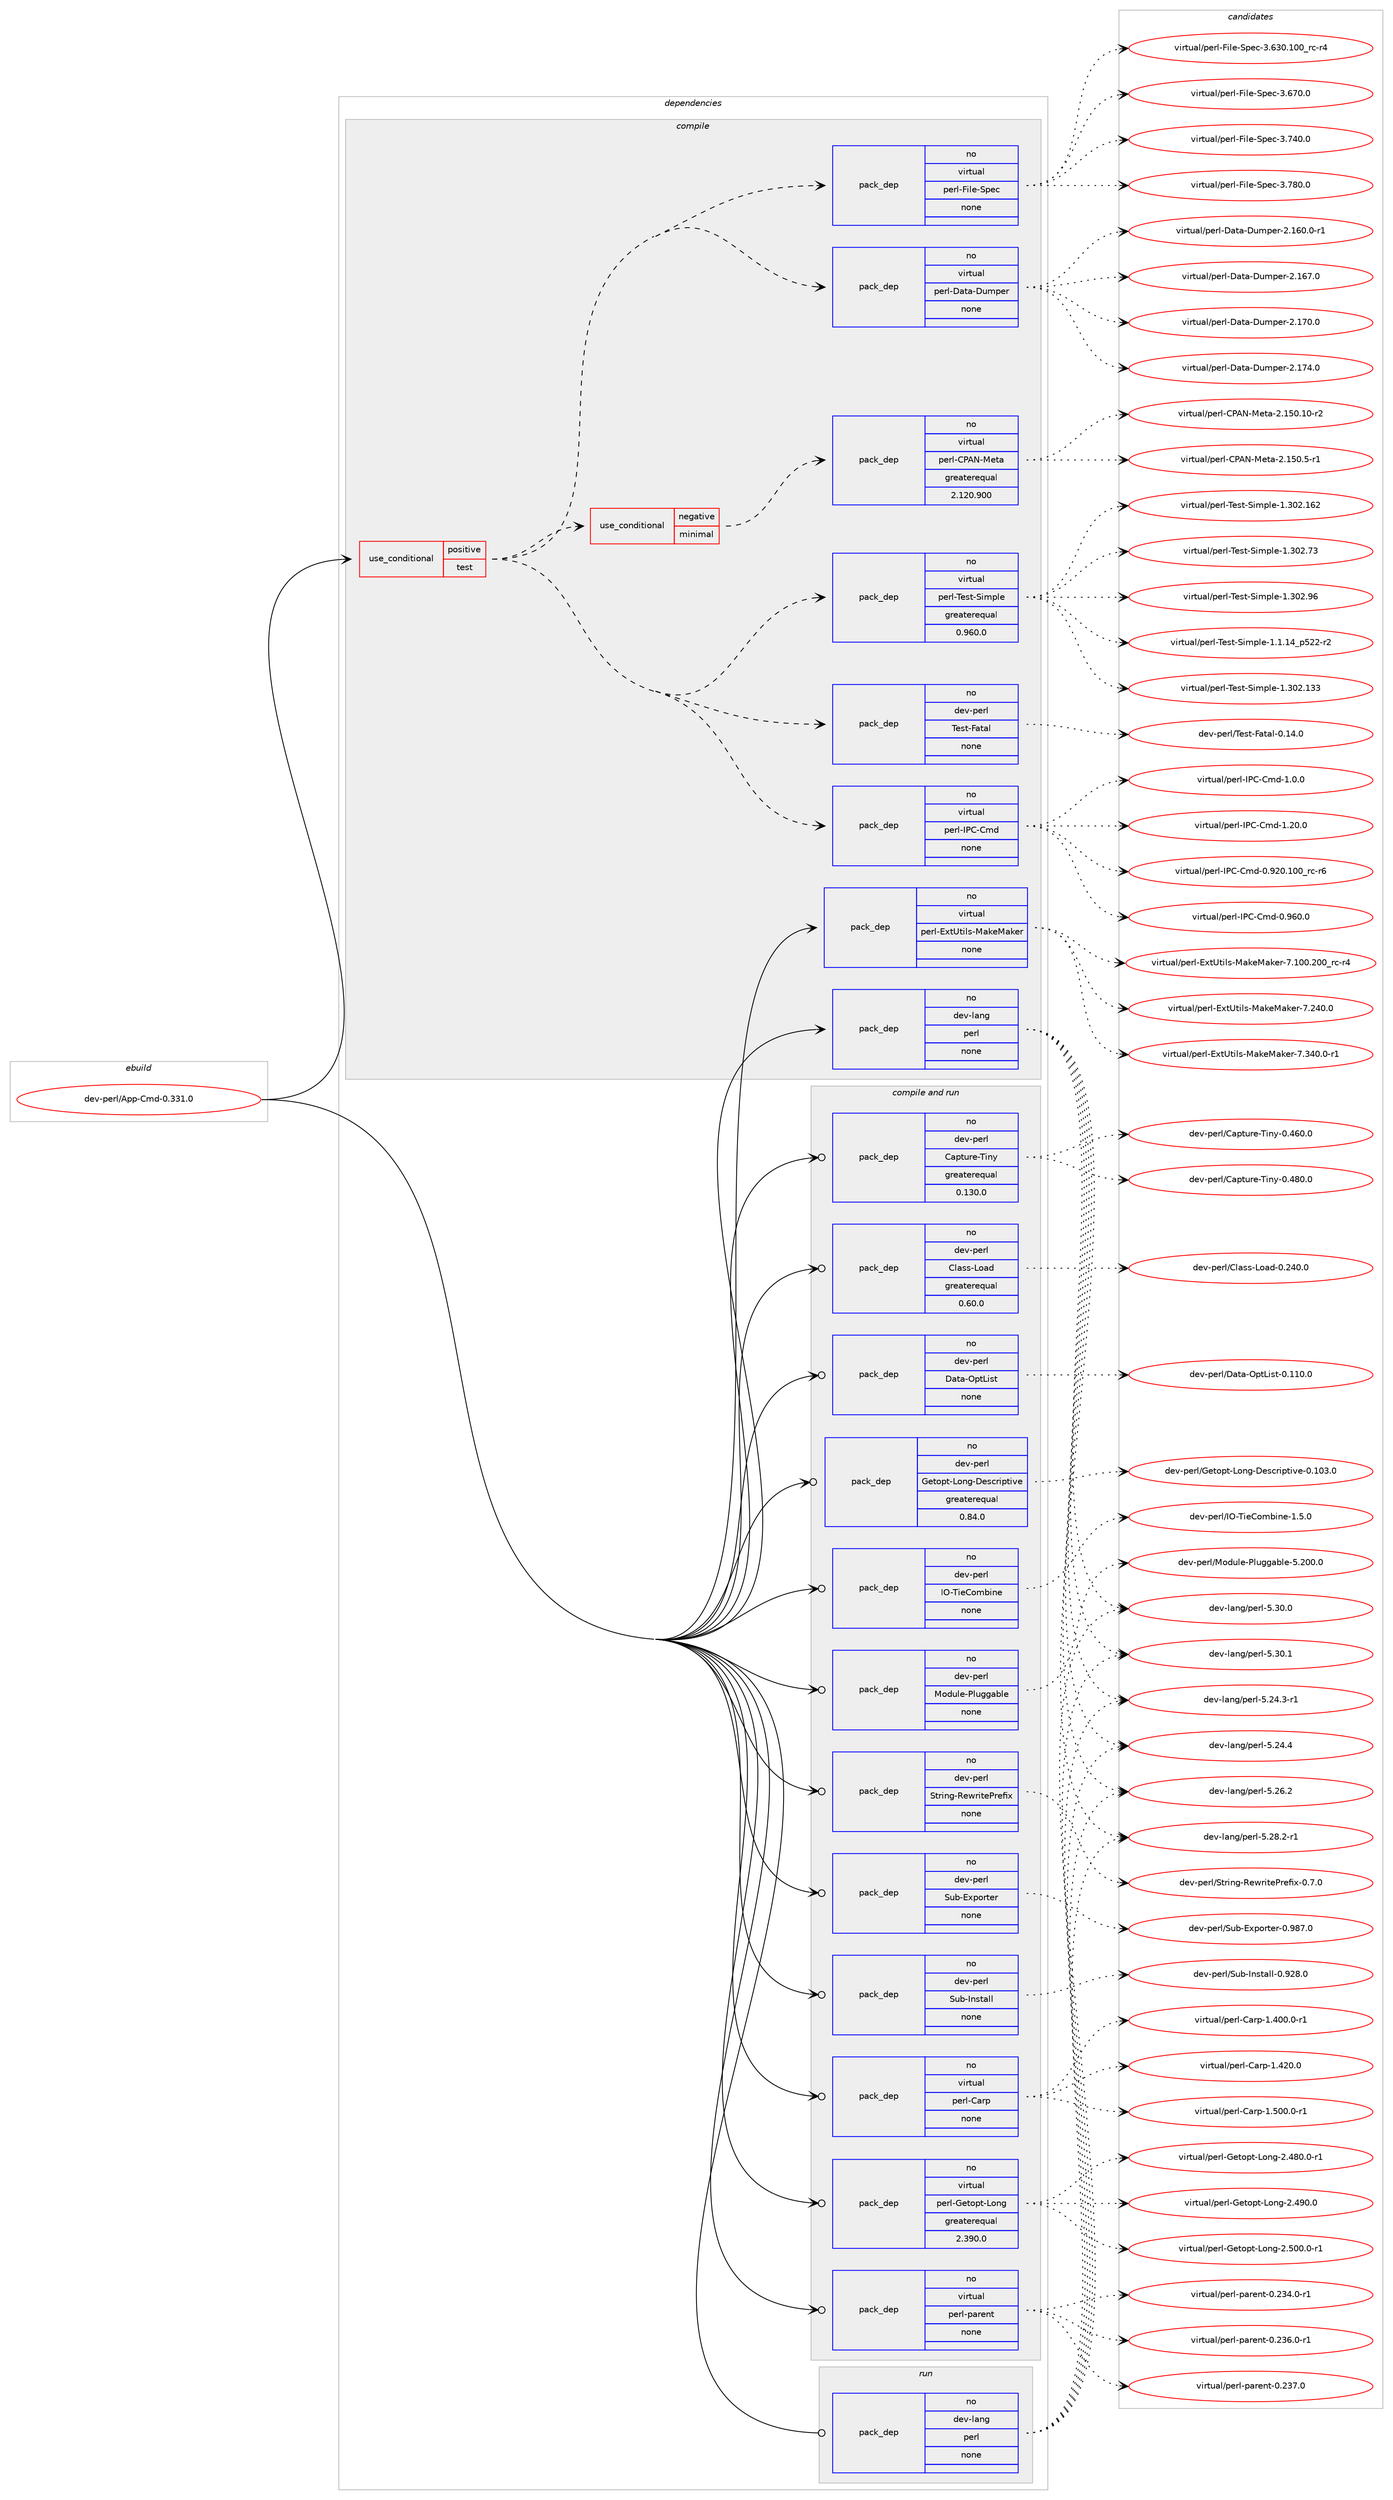 digraph prolog {

# *************
# Graph options
# *************

newrank=true;
concentrate=true;
compound=true;
graph [rankdir=LR,fontname=Helvetica,fontsize=10,ranksep=1.5];#, ranksep=2.5, nodesep=0.2];
edge  [arrowhead=vee];
node  [fontname=Helvetica,fontsize=10];

# **********
# The ebuild
# **********

subgraph cluster_leftcol {
color=gray;
rank=same;
label=<<i>ebuild</i>>;
id [label="dev-perl/App-Cmd-0.331.0", color=red, width=4, href="../dev-perl/App-Cmd-0.331.0.svg"];
}

# ****************
# The dependencies
# ****************

subgraph cluster_midcol {
color=gray;
label=<<i>dependencies</i>>;
subgraph cluster_compile {
fillcolor="#eeeeee";
style=filled;
label=<<i>compile</i>>;
subgraph cond133231 {
dependency573485 [label=<<TABLE BORDER="0" CELLBORDER="1" CELLSPACING="0" CELLPADDING="4"><TR><TD ROWSPAN="3" CELLPADDING="10">use_conditional</TD></TR><TR><TD>positive</TD></TR><TR><TD>test</TD></TR></TABLE>>, shape=none, color=red];
subgraph cond133232 {
dependency573486 [label=<<TABLE BORDER="0" CELLBORDER="1" CELLSPACING="0" CELLPADDING="4"><TR><TD ROWSPAN="3" CELLPADDING="10">use_conditional</TD></TR><TR><TD>negative</TD></TR><TR><TD>minimal</TD></TR></TABLE>>, shape=none, color=red];
subgraph pack428617 {
dependency573487 [label=<<TABLE BORDER="0" CELLBORDER="1" CELLSPACING="0" CELLPADDING="4" WIDTH="220"><TR><TD ROWSPAN="6" CELLPADDING="30">pack_dep</TD></TR><TR><TD WIDTH="110">no</TD></TR><TR><TD>virtual</TD></TR><TR><TD>perl-CPAN-Meta</TD></TR><TR><TD>greaterequal</TD></TR><TR><TD>2.120.900</TD></TR></TABLE>>, shape=none, color=blue];
}
dependency573486:e -> dependency573487:w [weight=20,style="dashed",arrowhead="vee"];
}
dependency573485:e -> dependency573486:w [weight=20,style="dashed",arrowhead="vee"];
subgraph pack428618 {
dependency573488 [label=<<TABLE BORDER="0" CELLBORDER="1" CELLSPACING="0" CELLPADDING="4" WIDTH="220"><TR><TD ROWSPAN="6" CELLPADDING="30">pack_dep</TD></TR><TR><TD WIDTH="110">no</TD></TR><TR><TD>virtual</TD></TR><TR><TD>perl-Data-Dumper</TD></TR><TR><TD>none</TD></TR><TR><TD></TD></TR></TABLE>>, shape=none, color=blue];
}
dependency573485:e -> dependency573488:w [weight=20,style="dashed",arrowhead="vee"];
subgraph pack428619 {
dependency573489 [label=<<TABLE BORDER="0" CELLBORDER="1" CELLSPACING="0" CELLPADDING="4" WIDTH="220"><TR><TD ROWSPAN="6" CELLPADDING="30">pack_dep</TD></TR><TR><TD WIDTH="110">no</TD></TR><TR><TD>virtual</TD></TR><TR><TD>perl-File-Spec</TD></TR><TR><TD>none</TD></TR><TR><TD></TD></TR></TABLE>>, shape=none, color=blue];
}
dependency573485:e -> dependency573489:w [weight=20,style="dashed",arrowhead="vee"];
subgraph pack428620 {
dependency573490 [label=<<TABLE BORDER="0" CELLBORDER="1" CELLSPACING="0" CELLPADDING="4" WIDTH="220"><TR><TD ROWSPAN="6" CELLPADDING="30">pack_dep</TD></TR><TR><TD WIDTH="110">no</TD></TR><TR><TD>virtual</TD></TR><TR><TD>perl-IPC-Cmd</TD></TR><TR><TD>none</TD></TR><TR><TD></TD></TR></TABLE>>, shape=none, color=blue];
}
dependency573485:e -> dependency573490:w [weight=20,style="dashed",arrowhead="vee"];
subgraph pack428621 {
dependency573491 [label=<<TABLE BORDER="0" CELLBORDER="1" CELLSPACING="0" CELLPADDING="4" WIDTH="220"><TR><TD ROWSPAN="6" CELLPADDING="30">pack_dep</TD></TR><TR><TD WIDTH="110">no</TD></TR><TR><TD>dev-perl</TD></TR><TR><TD>Test-Fatal</TD></TR><TR><TD>none</TD></TR><TR><TD></TD></TR></TABLE>>, shape=none, color=blue];
}
dependency573485:e -> dependency573491:w [weight=20,style="dashed",arrowhead="vee"];
subgraph pack428622 {
dependency573492 [label=<<TABLE BORDER="0" CELLBORDER="1" CELLSPACING="0" CELLPADDING="4" WIDTH="220"><TR><TD ROWSPAN="6" CELLPADDING="30">pack_dep</TD></TR><TR><TD WIDTH="110">no</TD></TR><TR><TD>virtual</TD></TR><TR><TD>perl-Test-Simple</TD></TR><TR><TD>greaterequal</TD></TR><TR><TD>0.960.0</TD></TR></TABLE>>, shape=none, color=blue];
}
dependency573485:e -> dependency573492:w [weight=20,style="dashed",arrowhead="vee"];
}
id:e -> dependency573485:w [weight=20,style="solid",arrowhead="vee"];
subgraph pack428623 {
dependency573493 [label=<<TABLE BORDER="0" CELLBORDER="1" CELLSPACING="0" CELLPADDING="4" WIDTH="220"><TR><TD ROWSPAN="6" CELLPADDING="30">pack_dep</TD></TR><TR><TD WIDTH="110">no</TD></TR><TR><TD>dev-lang</TD></TR><TR><TD>perl</TD></TR><TR><TD>none</TD></TR><TR><TD></TD></TR></TABLE>>, shape=none, color=blue];
}
id:e -> dependency573493:w [weight=20,style="solid",arrowhead="vee"];
subgraph pack428624 {
dependency573494 [label=<<TABLE BORDER="0" CELLBORDER="1" CELLSPACING="0" CELLPADDING="4" WIDTH="220"><TR><TD ROWSPAN="6" CELLPADDING="30">pack_dep</TD></TR><TR><TD WIDTH="110">no</TD></TR><TR><TD>virtual</TD></TR><TR><TD>perl-ExtUtils-MakeMaker</TD></TR><TR><TD>none</TD></TR><TR><TD></TD></TR></TABLE>>, shape=none, color=blue];
}
id:e -> dependency573494:w [weight=20,style="solid",arrowhead="vee"];
}
subgraph cluster_compileandrun {
fillcolor="#eeeeee";
style=filled;
label=<<i>compile and run</i>>;
subgraph pack428625 {
dependency573495 [label=<<TABLE BORDER="0" CELLBORDER="1" CELLSPACING="0" CELLPADDING="4" WIDTH="220"><TR><TD ROWSPAN="6" CELLPADDING="30">pack_dep</TD></TR><TR><TD WIDTH="110">no</TD></TR><TR><TD>dev-perl</TD></TR><TR><TD>Capture-Tiny</TD></TR><TR><TD>greaterequal</TD></TR><TR><TD>0.130.0</TD></TR></TABLE>>, shape=none, color=blue];
}
id:e -> dependency573495:w [weight=20,style="solid",arrowhead="odotvee"];
subgraph pack428626 {
dependency573496 [label=<<TABLE BORDER="0" CELLBORDER="1" CELLSPACING="0" CELLPADDING="4" WIDTH="220"><TR><TD ROWSPAN="6" CELLPADDING="30">pack_dep</TD></TR><TR><TD WIDTH="110">no</TD></TR><TR><TD>dev-perl</TD></TR><TR><TD>Class-Load</TD></TR><TR><TD>greaterequal</TD></TR><TR><TD>0.60.0</TD></TR></TABLE>>, shape=none, color=blue];
}
id:e -> dependency573496:w [weight=20,style="solid",arrowhead="odotvee"];
subgraph pack428627 {
dependency573497 [label=<<TABLE BORDER="0" CELLBORDER="1" CELLSPACING="0" CELLPADDING="4" WIDTH="220"><TR><TD ROWSPAN="6" CELLPADDING="30">pack_dep</TD></TR><TR><TD WIDTH="110">no</TD></TR><TR><TD>dev-perl</TD></TR><TR><TD>Data-OptList</TD></TR><TR><TD>none</TD></TR><TR><TD></TD></TR></TABLE>>, shape=none, color=blue];
}
id:e -> dependency573497:w [weight=20,style="solid",arrowhead="odotvee"];
subgraph pack428628 {
dependency573498 [label=<<TABLE BORDER="0" CELLBORDER="1" CELLSPACING="0" CELLPADDING="4" WIDTH="220"><TR><TD ROWSPAN="6" CELLPADDING="30">pack_dep</TD></TR><TR><TD WIDTH="110">no</TD></TR><TR><TD>dev-perl</TD></TR><TR><TD>Getopt-Long-Descriptive</TD></TR><TR><TD>greaterequal</TD></TR><TR><TD>0.84.0</TD></TR></TABLE>>, shape=none, color=blue];
}
id:e -> dependency573498:w [weight=20,style="solid",arrowhead="odotvee"];
subgraph pack428629 {
dependency573499 [label=<<TABLE BORDER="0" CELLBORDER="1" CELLSPACING="0" CELLPADDING="4" WIDTH="220"><TR><TD ROWSPAN="6" CELLPADDING="30">pack_dep</TD></TR><TR><TD WIDTH="110">no</TD></TR><TR><TD>dev-perl</TD></TR><TR><TD>IO-TieCombine</TD></TR><TR><TD>none</TD></TR><TR><TD></TD></TR></TABLE>>, shape=none, color=blue];
}
id:e -> dependency573499:w [weight=20,style="solid",arrowhead="odotvee"];
subgraph pack428630 {
dependency573500 [label=<<TABLE BORDER="0" CELLBORDER="1" CELLSPACING="0" CELLPADDING="4" WIDTH="220"><TR><TD ROWSPAN="6" CELLPADDING="30">pack_dep</TD></TR><TR><TD WIDTH="110">no</TD></TR><TR><TD>dev-perl</TD></TR><TR><TD>Module-Pluggable</TD></TR><TR><TD>none</TD></TR><TR><TD></TD></TR></TABLE>>, shape=none, color=blue];
}
id:e -> dependency573500:w [weight=20,style="solid",arrowhead="odotvee"];
subgraph pack428631 {
dependency573501 [label=<<TABLE BORDER="0" CELLBORDER="1" CELLSPACING="0" CELLPADDING="4" WIDTH="220"><TR><TD ROWSPAN="6" CELLPADDING="30">pack_dep</TD></TR><TR><TD WIDTH="110">no</TD></TR><TR><TD>dev-perl</TD></TR><TR><TD>String-RewritePrefix</TD></TR><TR><TD>none</TD></TR><TR><TD></TD></TR></TABLE>>, shape=none, color=blue];
}
id:e -> dependency573501:w [weight=20,style="solid",arrowhead="odotvee"];
subgraph pack428632 {
dependency573502 [label=<<TABLE BORDER="0" CELLBORDER="1" CELLSPACING="0" CELLPADDING="4" WIDTH="220"><TR><TD ROWSPAN="6" CELLPADDING="30">pack_dep</TD></TR><TR><TD WIDTH="110">no</TD></TR><TR><TD>dev-perl</TD></TR><TR><TD>Sub-Exporter</TD></TR><TR><TD>none</TD></TR><TR><TD></TD></TR></TABLE>>, shape=none, color=blue];
}
id:e -> dependency573502:w [weight=20,style="solid",arrowhead="odotvee"];
subgraph pack428633 {
dependency573503 [label=<<TABLE BORDER="0" CELLBORDER="1" CELLSPACING="0" CELLPADDING="4" WIDTH="220"><TR><TD ROWSPAN="6" CELLPADDING="30">pack_dep</TD></TR><TR><TD WIDTH="110">no</TD></TR><TR><TD>dev-perl</TD></TR><TR><TD>Sub-Install</TD></TR><TR><TD>none</TD></TR><TR><TD></TD></TR></TABLE>>, shape=none, color=blue];
}
id:e -> dependency573503:w [weight=20,style="solid",arrowhead="odotvee"];
subgraph pack428634 {
dependency573504 [label=<<TABLE BORDER="0" CELLBORDER="1" CELLSPACING="0" CELLPADDING="4" WIDTH="220"><TR><TD ROWSPAN="6" CELLPADDING="30">pack_dep</TD></TR><TR><TD WIDTH="110">no</TD></TR><TR><TD>virtual</TD></TR><TR><TD>perl-Carp</TD></TR><TR><TD>none</TD></TR><TR><TD></TD></TR></TABLE>>, shape=none, color=blue];
}
id:e -> dependency573504:w [weight=20,style="solid",arrowhead="odotvee"];
subgraph pack428635 {
dependency573505 [label=<<TABLE BORDER="0" CELLBORDER="1" CELLSPACING="0" CELLPADDING="4" WIDTH="220"><TR><TD ROWSPAN="6" CELLPADDING="30">pack_dep</TD></TR><TR><TD WIDTH="110">no</TD></TR><TR><TD>virtual</TD></TR><TR><TD>perl-Getopt-Long</TD></TR><TR><TD>greaterequal</TD></TR><TR><TD>2.390.0</TD></TR></TABLE>>, shape=none, color=blue];
}
id:e -> dependency573505:w [weight=20,style="solid",arrowhead="odotvee"];
subgraph pack428636 {
dependency573506 [label=<<TABLE BORDER="0" CELLBORDER="1" CELLSPACING="0" CELLPADDING="4" WIDTH="220"><TR><TD ROWSPAN="6" CELLPADDING="30">pack_dep</TD></TR><TR><TD WIDTH="110">no</TD></TR><TR><TD>virtual</TD></TR><TR><TD>perl-parent</TD></TR><TR><TD>none</TD></TR><TR><TD></TD></TR></TABLE>>, shape=none, color=blue];
}
id:e -> dependency573506:w [weight=20,style="solid",arrowhead="odotvee"];
}
subgraph cluster_run {
fillcolor="#eeeeee";
style=filled;
label=<<i>run</i>>;
subgraph pack428637 {
dependency573507 [label=<<TABLE BORDER="0" CELLBORDER="1" CELLSPACING="0" CELLPADDING="4" WIDTH="220"><TR><TD ROWSPAN="6" CELLPADDING="30">pack_dep</TD></TR><TR><TD WIDTH="110">no</TD></TR><TR><TD>dev-lang</TD></TR><TR><TD>perl</TD></TR><TR><TD>none</TD></TR><TR><TD></TD></TR></TABLE>>, shape=none, color=blue];
}
id:e -> dependency573507:w [weight=20,style="solid",arrowhead="odot"];
}
}

# **************
# The candidates
# **************

subgraph cluster_choices {
rank=same;
color=gray;
label=<<i>candidates</i>>;

subgraph choice428617 {
color=black;
nodesep=1;
choice118105114116117971084711210111410845678065784577101116974550464953484649484511450 [label="virtual/perl-CPAN-Meta-2.150.10-r2", color=red, width=4,href="../virtual/perl-CPAN-Meta-2.150.10-r2.svg"];
choice1181051141161179710847112101114108456780657845771011169745504649534846534511449 [label="virtual/perl-CPAN-Meta-2.150.5-r1", color=red, width=4,href="../virtual/perl-CPAN-Meta-2.150.5-r1.svg"];
dependency573487:e -> choice118105114116117971084711210111410845678065784577101116974550464953484649484511450:w [style=dotted,weight="100"];
dependency573487:e -> choice1181051141161179710847112101114108456780657845771011169745504649534846534511449:w [style=dotted,weight="100"];
}
subgraph choice428618 {
color=black;
nodesep=1;
choice118105114116117971084711210111410845689711697456811710911210111445504649544846484511449 [label="virtual/perl-Data-Dumper-2.160.0-r1", color=red, width=4,href="../virtual/perl-Data-Dumper-2.160.0-r1.svg"];
choice11810511411611797108471121011141084568971169745681171091121011144550464954554648 [label="virtual/perl-Data-Dumper-2.167.0", color=red, width=4,href="../virtual/perl-Data-Dumper-2.167.0.svg"];
choice11810511411611797108471121011141084568971169745681171091121011144550464955484648 [label="virtual/perl-Data-Dumper-2.170.0", color=red, width=4,href="../virtual/perl-Data-Dumper-2.170.0.svg"];
choice11810511411611797108471121011141084568971169745681171091121011144550464955524648 [label="virtual/perl-Data-Dumper-2.174.0", color=red, width=4,href="../virtual/perl-Data-Dumper-2.174.0.svg"];
dependency573488:e -> choice118105114116117971084711210111410845689711697456811710911210111445504649544846484511449:w [style=dotted,weight="100"];
dependency573488:e -> choice11810511411611797108471121011141084568971169745681171091121011144550464954554648:w [style=dotted,weight="100"];
dependency573488:e -> choice11810511411611797108471121011141084568971169745681171091121011144550464955484648:w [style=dotted,weight="100"];
dependency573488:e -> choice11810511411611797108471121011141084568971169745681171091121011144550464955524648:w [style=dotted,weight="100"];
}
subgraph choice428619 {
color=black;
nodesep=1;
choice118105114116117971084711210111410845701051081014583112101994551465451484649484895114994511452 [label="virtual/perl-File-Spec-3.630.100_rc-r4", color=red, width=4,href="../virtual/perl-File-Spec-3.630.100_rc-r4.svg"];
choice118105114116117971084711210111410845701051081014583112101994551465455484648 [label="virtual/perl-File-Spec-3.670.0", color=red, width=4,href="../virtual/perl-File-Spec-3.670.0.svg"];
choice118105114116117971084711210111410845701051081014583112101994551465552484648 [label="virtual/perl-File-Spec-3.740.0", color=red, width=4,href="../virtual/perl-File-Spec-3.740.0.svg"];
choice118105114116117971084711210111410845701051081014583112101994551465556484648 [label="virtual/perl-File-Spec-3.780.0", color=red, width=4,href="../virtual/perl-File-Spec-3.780.0.svg"];
dependency573489:e -> choice118105114116117971084711210111410845701051081014583112101994551465451484649484895114994511452:w [style=dotted,weight="100"];
dependency573489:e -> choice118105114116117971084711210111410845701051081014583112101994551465455484648:w [style=dotted,weight="100"];
dependency573489:e -> choice118105114116117971084711210111410845701051081014583112101994551465552484648:w [style=dotted,weight="100"];
dependency573489:e -> choice118105114116117971084711210111410845701051081014583112101994551465556484648:w [style=dotted,weight="100"];
}
subgraph choice428620 {
color=black;
nodesep=1;
choice11810511411611797108471121011141084573806745671091004548465750484649484895114994511454 [label="virtual/perl-IPC-Cmd-0.920.100_rc-r6", color=red, width=4,href="../virtual/perl-IPC-Cmd-0.920.100_rc-r6.svg"];
choice11810511411611797108471121011141084573806745671091004548465754484648 [label="virtual/perl-IPC-Cmd-0.960.0", color=red, width=4,href="../virtual/perl-IPC-Cmd-0.960.0.svg"];
choice1181051141161179710847112101114108457380674567109100454946484648 [label="virtual/perl-IPC-Cmd-1.0.0", color=red, width=4,href="../virtual/perl-IPC-Cmd-1.0.0.svg"];
choice118105114116117971084711210111410845738067456710910045494650484648 [label="virtual/perl-IPC-Cmd-1.20.0", color=red, width=4,href="../virtual/perl-IPC-Cmd-1.20.0.svg"];
dependency573490:e -> choice11810511411611797108471121011141084573806745671091004548465750484649484895114994511454:w [style=dotted,weight="100"];
dependency573490:e -> choice11810511411611797108471121011141084573806745671091004548465754484648:w [style=dotted,weight="100"];
dependency573490:e -> choice1181051141161179710847112101114108457380674567109100454946484648:w [style=dotted,weight="100"];
dependency573490:e -> choice118105114116117971084711210111410845738067456710910045494650484648:w [style=dotted,weight="100"];
}
subgraph choice428621 {
color=black;
nodesep=1;
choice1001011184511210111410847841011151164570971169710845484649524648 [label="dev-perl/Test-Fatal-0.14.0", color=red, width=4,href="../dev-perl/Test-Fatal-0.14.0.svg"];
dependency573491:e -> choice1001011184511210111410847841011151164570971169710845484649524648:w [style=dotted,weight="100"];
}
subgraph choice428622 {
color=black;
nodesep=1;
choice11810511411611797108471121011141084584101115116458310510911210810145494649464952951125350504511450 [label="virtual/perl-Test-Simple-1.1.14_p522-r2", color=red, width=4,href="../virtual/perl-Test-Simple-1.1.14_p522-r2.svg"];
choice11810511411611797108471121011141084584101115116458310510911210810145494651485046495151 [label="virtual/perl-Test-Simple-1.302.133", color=red, width=4,href="../virtual/perl-Test-Simple-1.302.133.svg"];
choice11810511411611797108471121011141084584101115116458310510911210810145494651485046495450 [label="virtual/perl-Test-Simple-1.302.162", color=red, width=4,href="../virtual/perl-Test-Simple-1.302.162.svg"];
choice118105114116117971084711210111410845841011151164583105109112108101454946514850465551 [label="virtual/perl-Test-Simple-1.302.73", color=red, width=4,href="../virtual/perl-Test-Simple-1.302.73.svg"];
choice118105114116117971084711210111410845841011151164583105109112108101454946514850465754 [label="virtual/perl-Test-Simple-1.302.96", color=red, width=4,href="../virtual/perl-Test-Simple-1.302.96.svg"];
dependency573492:e -> choice11810511411611797108471121011141084584101115116458310510911210810145494649464952951125350504511450:w [style=dotted,weight="100"];
dependency573492:e -> choice11810511411611797108471121011141084584101115116458310510911210810145494651485046495151:w [style=dotted,weight="100"];
dependency573492:e -> choice11810511411611797108471121011141084584101115116458310510911210810145494651485046495450:w [style=dotted,weight="100"];
dependency573492:e -> choice118105114116117971084711210111410845841011151164583105109112108101454946514850465551:w [style=dotted,weight="100"];
dependency573492:e -> choice118105114116117971084711210111410845841011151164583105109112108101454946514850465754:w [style=dotted,weight="100"];
}
subgraph choice428623 {
color=black;
nodesep=1;
choice100101118451089711010347112101114108455346505246514511449 [label="dev-lang/perl-5.24.3-r1", color=red, width=4,href="../dev-lang/perl-5.24.3-r1.svg"];
choice10010111845108971101034711210111410845534650524652 [label="dev-lang/perl-5.24.4", color=red, width=4,href="../dev-lang/perl-5.24.4.svg"];
choice10010111845108971101034711210111410845534650544650 [label="dev-lang/perl-5.26.2", color=red, width=4,href="../dev-lang/perl-5.26.2.svg"];
choice100101118451089711010347112101114108455346505646504511449 [label="dev-lang/perl-5.28.2-r1", color=red, width=4,href="../dev-lang/perl-5.28.2-r1.svg"];
choice10010111845108971101034711210111410845534651484648 [label="dev-lang/perl-5.30.0", color=red, width=4,href="../dev-lang/perl-5.30.0.svg"];
choice10010111845108971101034711210111410845534651484649 [label="dev-lang/perl-5.30.1", color=red, width=4,href="../dev-lang/perl-5.30.1.svg"];
dependency573493:e -> choice100101118451089711010347112101114108455346505246514511449:w [style=dotted,weight="100"];
dependency573493:e -> choice10010111845108971101034711210111410845534650524652:w [style=dotted,weight="100"];
dependency573493:e -> choice10010111845108971101034711210111410845534650544650:w [style=dotted,weight="100"];
dependency573493:e -> choice100101118451089711010347112101114108455346505646504511449:w [style=dotted,weight="100"];
dependency573493:e -> choice10010111845108971101034711210111410845534651484648:w [style=dotted,weight="100"];
dependency573493:e -> choice10010111845108971101034711210111410845534651484649:w [style=dotted,weight="100"];
}
subgraph choice428624 {
color=black;
nodesep=1;
choice118105114116117971084711210111410845691201168511610510811545779710710177971071011144555464948484650484895114994511452 [label="virtual/perl-ExtUtils-MakeMaker-7.100.200_rc-r4", color=red, width=4,href="../virtual/perl-ExtUtils-MakeMaker-7.100.200_rc-r4.svg"];
choice118105114116117971084711210111410845691201168511610510811545779710710177971071011144555465052484648 [label="virtual/perl-ExtUtils-MakeMaker-7.240.0", color=red, width=4,href="../virtual/perl-ExtUtils-MakeMaker-7.240.0.svg"];
choice1181051141161179710847112101114108456912011685116105108115457797107101779710710111445554651524846484511449 [label="virtual/perl-ExtUtils-MakeMaker-7.340.0-r1", color=red, width=4,href="../virtual/perl-ExtUtils-MakeMaker-7.340.0-r1.svg"];
dependency573494:e -> choice118105114116117971084711210111410845691201168511610510811545779710710177971071011144555464948484650484895114994511452:w [style=dotted,weight="100"];
dependency573494:e -> choice118105114116117971084711210111410845691201168511610510811545779710710177971071011144555465052484648:w [style=dotted,weight="100"];
dependency573494:e -> choice1181051141161179710847112101114108456912011685116105108115457797107101779710710111445554651524846484511449:w [style=dotted,weight="100"];
}
subgraph choice428625 {
color=black;
nodesep=1;
choice1001011184511210111410847679711211611711410145841051101214548465254484648 [label="dev-perl/Capture-Tiny-0.460.0", color=red, width=4,href="../dev-perl/Capture-Tiny-0.460.0.svg"];
choice1001011184511210111410847679711211611711410145841051101214548465256484648 [label="dev-perl/Capture-Tiny-0.480.0", color=red, width=4,href="../dev-perl/Capture-Tiny-0.480.0.svg"];
dependency573495:e -> choice1001011184511210111410847679711211611711410145841051101214548465254484648:w [style=dotted,weight="100"];
dependency573495:e -> choice1001011184511210111410847679711211611711410145841051101214548465256484648:w [style=dotted,weight="100"];
}
subgraph choice428626 {
color=black;
nodesep=1;
choice100101118451121011141084767108971151154576111971004548465052484648 [label="dev-perl/Class-Load-0.240.0", color=red, width=4,href="../dev-perl/Class-Load-0.240.0.svg"];
dependency573496:e -> choice100101118451121011141084767108971151154576111971004548465052484648:w [style=dotted,weight="100"];
}
subgraph choice428627 {
color=black;
nodesep=1;
choice10010111845112101114108476897116974579112116761051151164548464949484648 [label="dev-perl/Data-OptList-0.110.0", color=red, width=4,href="../dev-perl/Data-OptList-0.110.0.svg"];
dependency573497:e -> choice10010111845112101114108476897116974579112116761051151164548464949484648:w [style=dotted,weight="100"];
}
subgraph choice428628 {
color=black;
nodesep=1;
choice10010111845112101114108477110111611111211645761111101034568101115991141051121161051181014548464948514648 [label="dev-perl/Getopt-Long-Descriptive-0.103.0", color=red, width=4,href="../dev-perl/Getopt-Long-Descriptive-0.103.0.svg"];
dependency573498:e -> choice10010111845112101114108477110111611111211645761111101034568101115991141051121161051181014548464948514648:w [style=dotted,weight="100"];
}
subgraph choice428629 {
color=black;
nodesep=1;
choice1001011184511210111410847737945841051016711110998105110101454946534648 [label="dev-perl/IO-TieCombine-1.5.0", color=red, width=4,href="../dev-perl/IO-TieCombine-1.5.0.svg"];
dependency573499:e -> choice1001011184511210111410847737945841051016711110998105110101454946534648:w [style=dotted,weight="100"];
}
subgraph choice428630 {
color=black;
nodesep=1;
choice100101118451121011141084777111100117108101458010811710310397981081014553465048484648 [label="dev-perl/Module-Pluggable-5.200.0", color=red, width=4,href="../dev-perl/Module-Pluggable-5.200.0.svg"];
dependency573500:e -> choice100101118451121011141084777111100117108101458010811710310397981081014553465048484648:w [style=dotted,weight="100"];
}
subgraph choice428631 {
color=black;
nodesep=1;
choice100101118451121011141084783116114105110103458210111911410511610180114101102105120454846554648 [label="dev-perl/String-RewritePrefix-0.7.0", color=red, width=4,href="../dev-perl/String-RewritePrefix-0.7.0.svg"];
dependency573501:e -> choice100101118451121011141084783116114105110103458210111911410511610180114101102105120454846554648:w [style=dotted,weight="100"];
}
subgraph choice428632 {
color=black;
nodesep=1;
choice1001011184511210111410847831179845691201121111141161011144548465756554648 [label="dev-perl/Sub-Exporter-0.987.0", color=red, width=4,href="../dev-perl/Sub-Exporter-0.987.0.svg"];
dependency573502:e -> choice1001011184511210111410847831179845691201121111141161011144548465756554648:w [style=dotted,weight="100"];
}
subgraph choice428633 {
color=black;
nodesep=1;
choice100101118451121011141084783117984573110115116971081084548465750564648 [label="dev-perl/Sub-Install-0.928.0", color=red, width=4,href="../dev-perl/Sub-Install-0.928.0.svg"];
dependency573503:e -> choice100101118451121011141084783117984573110115116971081084548465750564648:w [style=dotted,weight="100"];
}
subgraph choice428634 {
color=black;
nodesep=1;
choice118105114116117971084711210111410845679711411245494652484846484511449 [label="virtual/perl-Carp-1.400.0-r1", color=red, width=4,href="../virtual/perl-Carp-1.400.0-r1.svg"];
choice11810511411611797108471121011141084567971141124549465250484648 [label="virtual/perl-Carp-1.420.0", color=red, width=4,href="../virtual/perl-Carp-1.420.0.svg"];
choice118105114116117971084711210111410845679711411245494653484846484511449 [label="virtual/perl-Carp-1.500.0-r1", color=red, width=4,href="../virtual/perl-Carp-1.500.0-r1.svg"];
dependency573504:e -> choice118105114116117971084711210111410845679711411245494652484846484511449:w [style=dotted,weight="100"];
dependency573504:e -> choice11810511411611797108471121011141084567971141124549465250484648:w [style=dotted,weight="100"];
dependency573504:e -> choice118105114116117971084711210111410845679711411245494653484846484511449:w [style=dotted,weight="100"];
}
subgraph choice428635 {
color=black;
nodesep=1;
choice11810511411611797108471121011141084571101116111112116457611111010345504652564846484511449 [label="virtual/perl-Getopt-Long-2.480.0-r1", color=red, width=4,href="../virtual/perl-Getopt-Long-2.480.0-r1.svg"];
choice1181051141161179710847112101114108457110111611111211645761111101034550465257484648 [label="virtual/perl-Getopt-Long-2.490.0", color=red, width=4,href="../virtual/perl-Getopt-Long-2.490.0.svg"];
choice11810511411611797108471121011141084571101116111112116457611111010345504653484846484511449 [label="virtual/perl-Getopt-Long-2.500.0-r1", color=red, width=4,href="../virtual/perl-Getopt-Long-2.500.0-r1.svg"];
dependency573505:e -> choice11810511411611797108471121011141084571101116111112116457611111010345504652564846484511449:w [style=dotted,weight="100"];
dependency573505:e -> choice1181051141161179710847112101114108457110111611111211645761111101034550465257484648:w [style=dotted,weight="100"];
dependency573505:e -> choice11810511411611797108471121011141084571101116111112116457611111010345504653484846484511449:w [style=dotted,weight="100"];
}
subgraph choice428636 {
color=black;
nodesep=1;
choice1181051141161179710847112101114108451129711410111011645484650515246484511449 [label="virtual/perl-parent-0.234.0-r1", color=red, width=4,href="../virtual/perl-parent-0.234.0-r1.svg"];
choice1181051141161179710847112101114108451129711410111011645484650515446484511449 [label="virtual/perl-parent-0.236.0-r1", color=red, width=4,href="../virtual/perl-parent-0.236.0-r1.svg"];
choice118105114116117971084711210111410845112971141011101164548465051554648 [label="virtual/perl-parent-0.237.0", color=red, width=4,href="../virtual/perl-parent-0.237.0.svg"];
dependency573506:e -> choice1181051141161179710847112101114108451129711410111011645484650515246484511449:w [style=dotted,weight="100"];
dependency573506:e -> choice1181051141161179710847112101114108451129711410111011645484650515446484511449:w [style=dotted,weight="100"];
dependency573506:e -> choice118105114116117971084711210111410845112971141011101164548465051554648:w [style=dotted,weight="100"];
}
subgraph choice428637 {
color=black;
nodesep=1;
choice100101118451089711010347112101114108455346505246514511449 [label="dev-lang/perl-5.24.3-r1", color=red, width=4,href="../dev-lang/perl-5.24.3-r1.svg"];
choice10010111845108971101034711210111410845534650524652 [label="dev-lang/perl-5.24.4", color=red, width=4,href="../dev-lang/perl-5.24.4.svg"];
choice10010111845108971101034711210111410845534650544650 [label="dev-lang/perl-5.26.2", color=red, width=4,href="../dev-lang/perl-5.26.2.svg"];
choice100101118451089711010347112101114108455346505646504511449 [label="dev-lang/perl-5.28.2-r1", color=red, width=4,href="../dev-lang/perl-5.28.2-r1.svg"];
choice10010111845108971101034711210111410845534651484648 [label="dev-lang/perl-5.30.0", color=red, width=4,href="../dev-lang/perl-5.30.0.svg"];
choice10010111845108971101034711210111410845534651484649 [label="dev-lang/perl-5.30.1", color=red, width=4,href="../dev-lang/perl-5.30.1.svg"];
dependency573507:e -> choice100101118451089711010347112101114108455346505246514511449:w [style=dotted,weight="100"];
dependency573507:e -> choice10010111845108971101034711210111410845534650524652:w [style=dotted,weight="100"];
dependency573507:e -> choice10010111845108971101034711210111410845534650544650:w [style=dotted,weight="100"];
dependency573507:e -> choice100101118451089711010347112101114108455346505646504511449:w [style=dotted,weight="100"];
dependency573507:e -> choice10010111845108971101034711210111410845534651484648:w [style=dotted,weight="100"];
dependency573507:e -> choice10010111845108971101034711210111410845534651484649:w [style=dotted,weight="100"];
}
}

}
